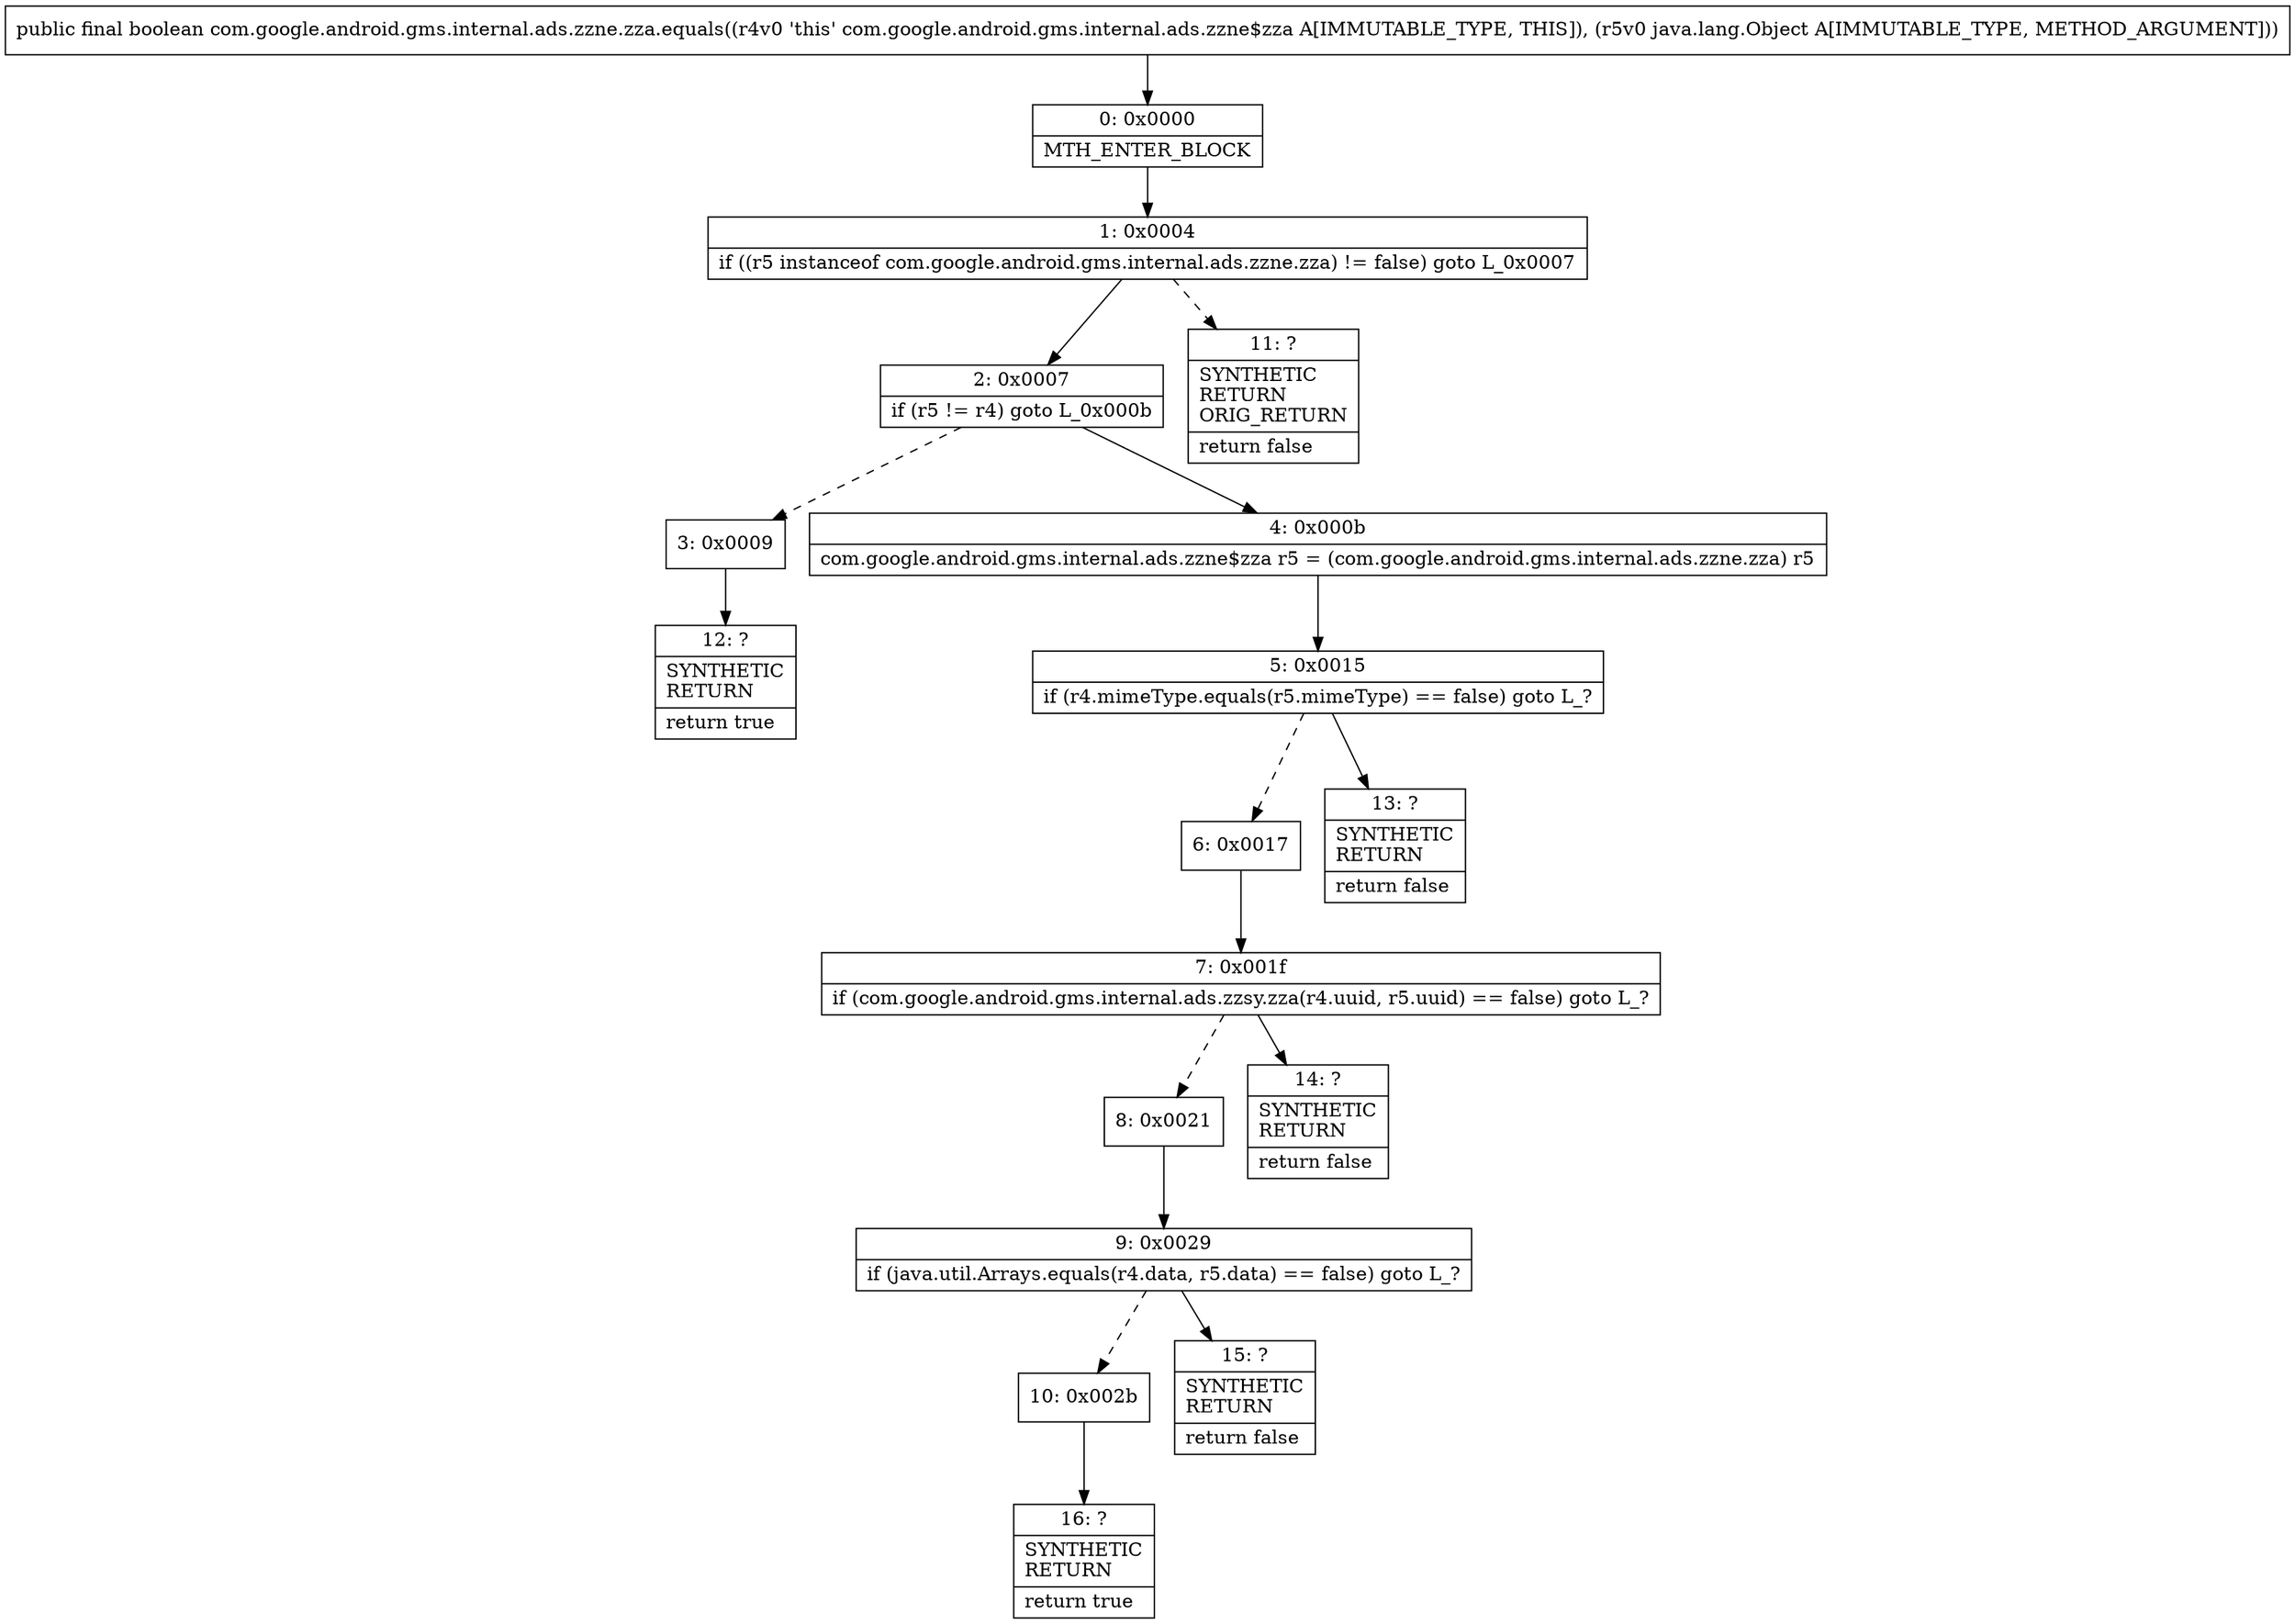 digraph "CFG forcom.google.android.gms.internal.ads.zzne.zza.equals(Ljava\/lang\/Object;)Z" {
Node_0 [shape=record,label="{0\:\ 0x0000|MTH_ENTER_BLOCK\l}"];
Node_1 [shape=record,label="{1\:\ 0x0004|if ((r5 instanceof com.google.android.gms.internal.ads.zzne.zza) != false) goto L_0x0007\l}"];
Node_2 [shape=record,label="{2\:\ 0x0007|if (r5 != r4) goto L_0x000b\l}"];
Node_3 [shape=record,label="{3\:\ 0x0009}"];
Node_4 [shape=record,label="{4\:\ 0x000b|com.google.android.gms.internal.ads.zzne$zza r5 = (com.google.android.gms.internal.ads.zzne.zza) r5\l}"];
Node_5 [shape=record,label="{5\:\ 0x0015|if (r4.mimeType.equals(r5.mimeType) == false) goto L_?\l}"];
Node_6 [shape=record,label="{6\:\ 0x0017}"];
Node_7 [shape=record,label="{7\:\ 0x001f|if (com.google.android.gms.internal.ads.zzsy.zza(r4.uuid, r5.uuid) == false) goto L_?\l}"];
Node_8 [shape=record,label="{8\:\ 0x0021}"];
Node_9 [shape=record,label="{9\:\ 0x0029|if (java.util.Arrays.equals(r4.data, r5.data) == false) goto L_?\l}"];
Node_10 [shape=record,label="{10\:\ 0x002b}"];
Node_11 [shape=record,label="{11\:\ ?|SYNTHETIC\lRETURN\lORIG_RETURN\l|return false\l}"];
Node_12 [shape=record,label="{12\:\ ?|SYNTHETIC\lRETURN\l|return true\l}"];
Node_13 [shape=record,label="{13\:\ ?|SYNTHETIC\lRETURN\l|return false\l}"];
Node_14 [shape=record,label="{14\:\ ?|SYNTHETIC\lRETURN\l|return false\l}"];
Node_15 [shape=record,label="{15\:\ ?|SYNTHETIC\lRETURN\l|return false\l}"];
Node_16 [shape=record,label="{16\:\ ?|SYNTHETIC\lRETURN\l|return true\l}"];
MethodNode[shape=record,label="{public final boolean com.google.android.gms.internal.ads.zzne.zza.equals((r4v0 'this' com.google.android.gms.internal.ads.zzne$zza A[IMMUTABLE_TYPE, THIS]), (r5v0 java.lang.Object A[IMMUTABLE_TYPE, METHOD_ARGUMENT])) }"];
MethodNode -> Node_0;
Node_0 -> Node_1;
Node_1 -> Node_2;
Node_1 -> Node_11[style=dashed];
Node_2 -> Node_3[style=dashed];
Node_2 -> Node_4;
Node_3 -> Node_12;
Node_4 -> Node_5;
Node_5 -> Node_6[style=dashed];
Node_5 -> Node_13;
Node_6 -> Node_7;
Node_7 -> Node_8[style=dashed];
Node_7 -> Node_14;
Node_8 -> Node_9;
Node_9 -> Node_10[style=dashed];
Node_9 -> Node_15;
Node_10 -> Node_16;
}

